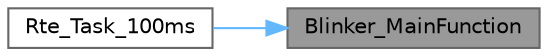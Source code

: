digraph "Blinker_MainFunction"
{
 // LATEX_PDF_SIZE
  bgcolor="transparent";
  edge [fontname=Helvetica,fontsize=10,labelfontname=Helvetica,labelfontsize=10];
  node [fontname=Helvetica,fontsize=10,shape=box,height=0.2,width=0.4];
  rankdir="RL";
  Node1 [id="Node000001",label="Blinker_MainFunction",height=0.2,width=0.4,color="gray40", fillcolor="grey60", style="filled", fontcolor="black",tooltip="Blinker module main function (runs in task)"];
  Node1 -> Node2 [id="edge1_Node000001_Node000002",dir="back",color="steelblue1",style="solid",tooltip=" "];
  Node2 [id="Node000002",label="Rte_Task_100ms",height=0.2,width=0.4,color="grey40", fillcolor="white", style="filled",URL="$_rte_8c.html#a8061a81fcdf862f69dcacd443b3681e3",tooltip=" "];
}
